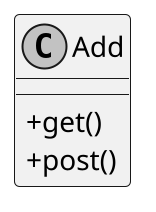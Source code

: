 @startuml
skinparam monochrome true
skinparam classAttributeIconSize 0
scale 2
class Add{
    +get()
    +post()
}
@enduml
